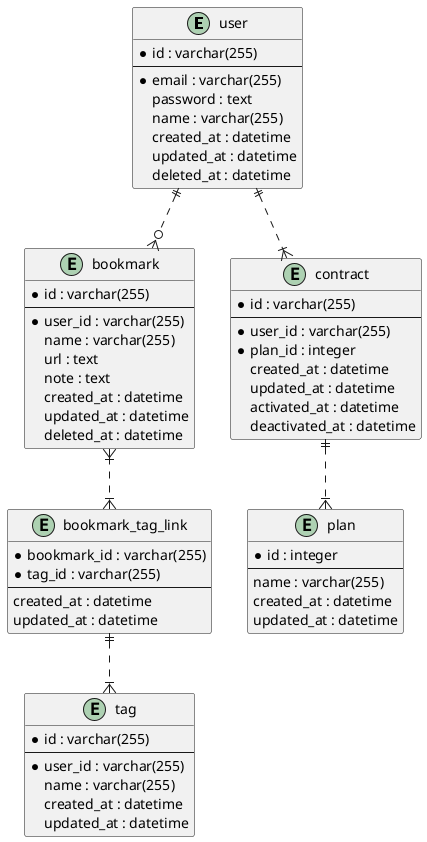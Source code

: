 @startuml

' ユーザ
entity user {
  *id : varchar(255)
  --
  *email : varchar(255)
  password : text
  name : varchar(255)
  created_at : datetime
  updated_at : datetime
  deleted_at : datetime
}

' ブックマーク
entity bookmark {
  *id : varchar(255)
  --
  *user_id : varchar(255)
  name : varchar(255)
  url : text
  note : text
  created_at : datetime
  updated_at : datetime
  deleted_at : datetime
}

' タグ
entity tag {
  *id : varchar(255)
  --
  *user_id : varchar(255)
  name : varchar(255)
  created_at : datetime
  updated_at : datetime
}

' タグがどのブックマークに紐づくか。
entity bookmark_tag_link {
  *bookmark_id : varchar(255)
  *tag_id : varchar(255)
  --
  created_at : datetime
  updated_at : datetime
}

' ユーザのプランマスタ。
'
' * id 1 = フリープラン
' * id 2 = スタンダードプラン
' * id 3 = エンタープライズプラン
entity plan {
  *id : integer
  --
  name : varchar(255)
  created_at : datetime
  updated_at : datetime
}

' ユーザが契約しているプラン。
'
' ユーザ作成時にフリープランは作成される。
' ユーザは必ずフリープランに一度は紐づく。
entity contract {
  *id : varchar(255)
  --
  *user_id : varchar(255)
  *plan_id : integer
  created_at : datetime
  updated_at : datetime
  activated_at : datetime
  deactivated_at : datetime
}

user ||..o{ bookmark
user ||..|{ contract
contract ||..|{ plan
bookmark }|..|{ bookmark_tag_link
bookmark_tag_link ||..|{ tag

@enduml